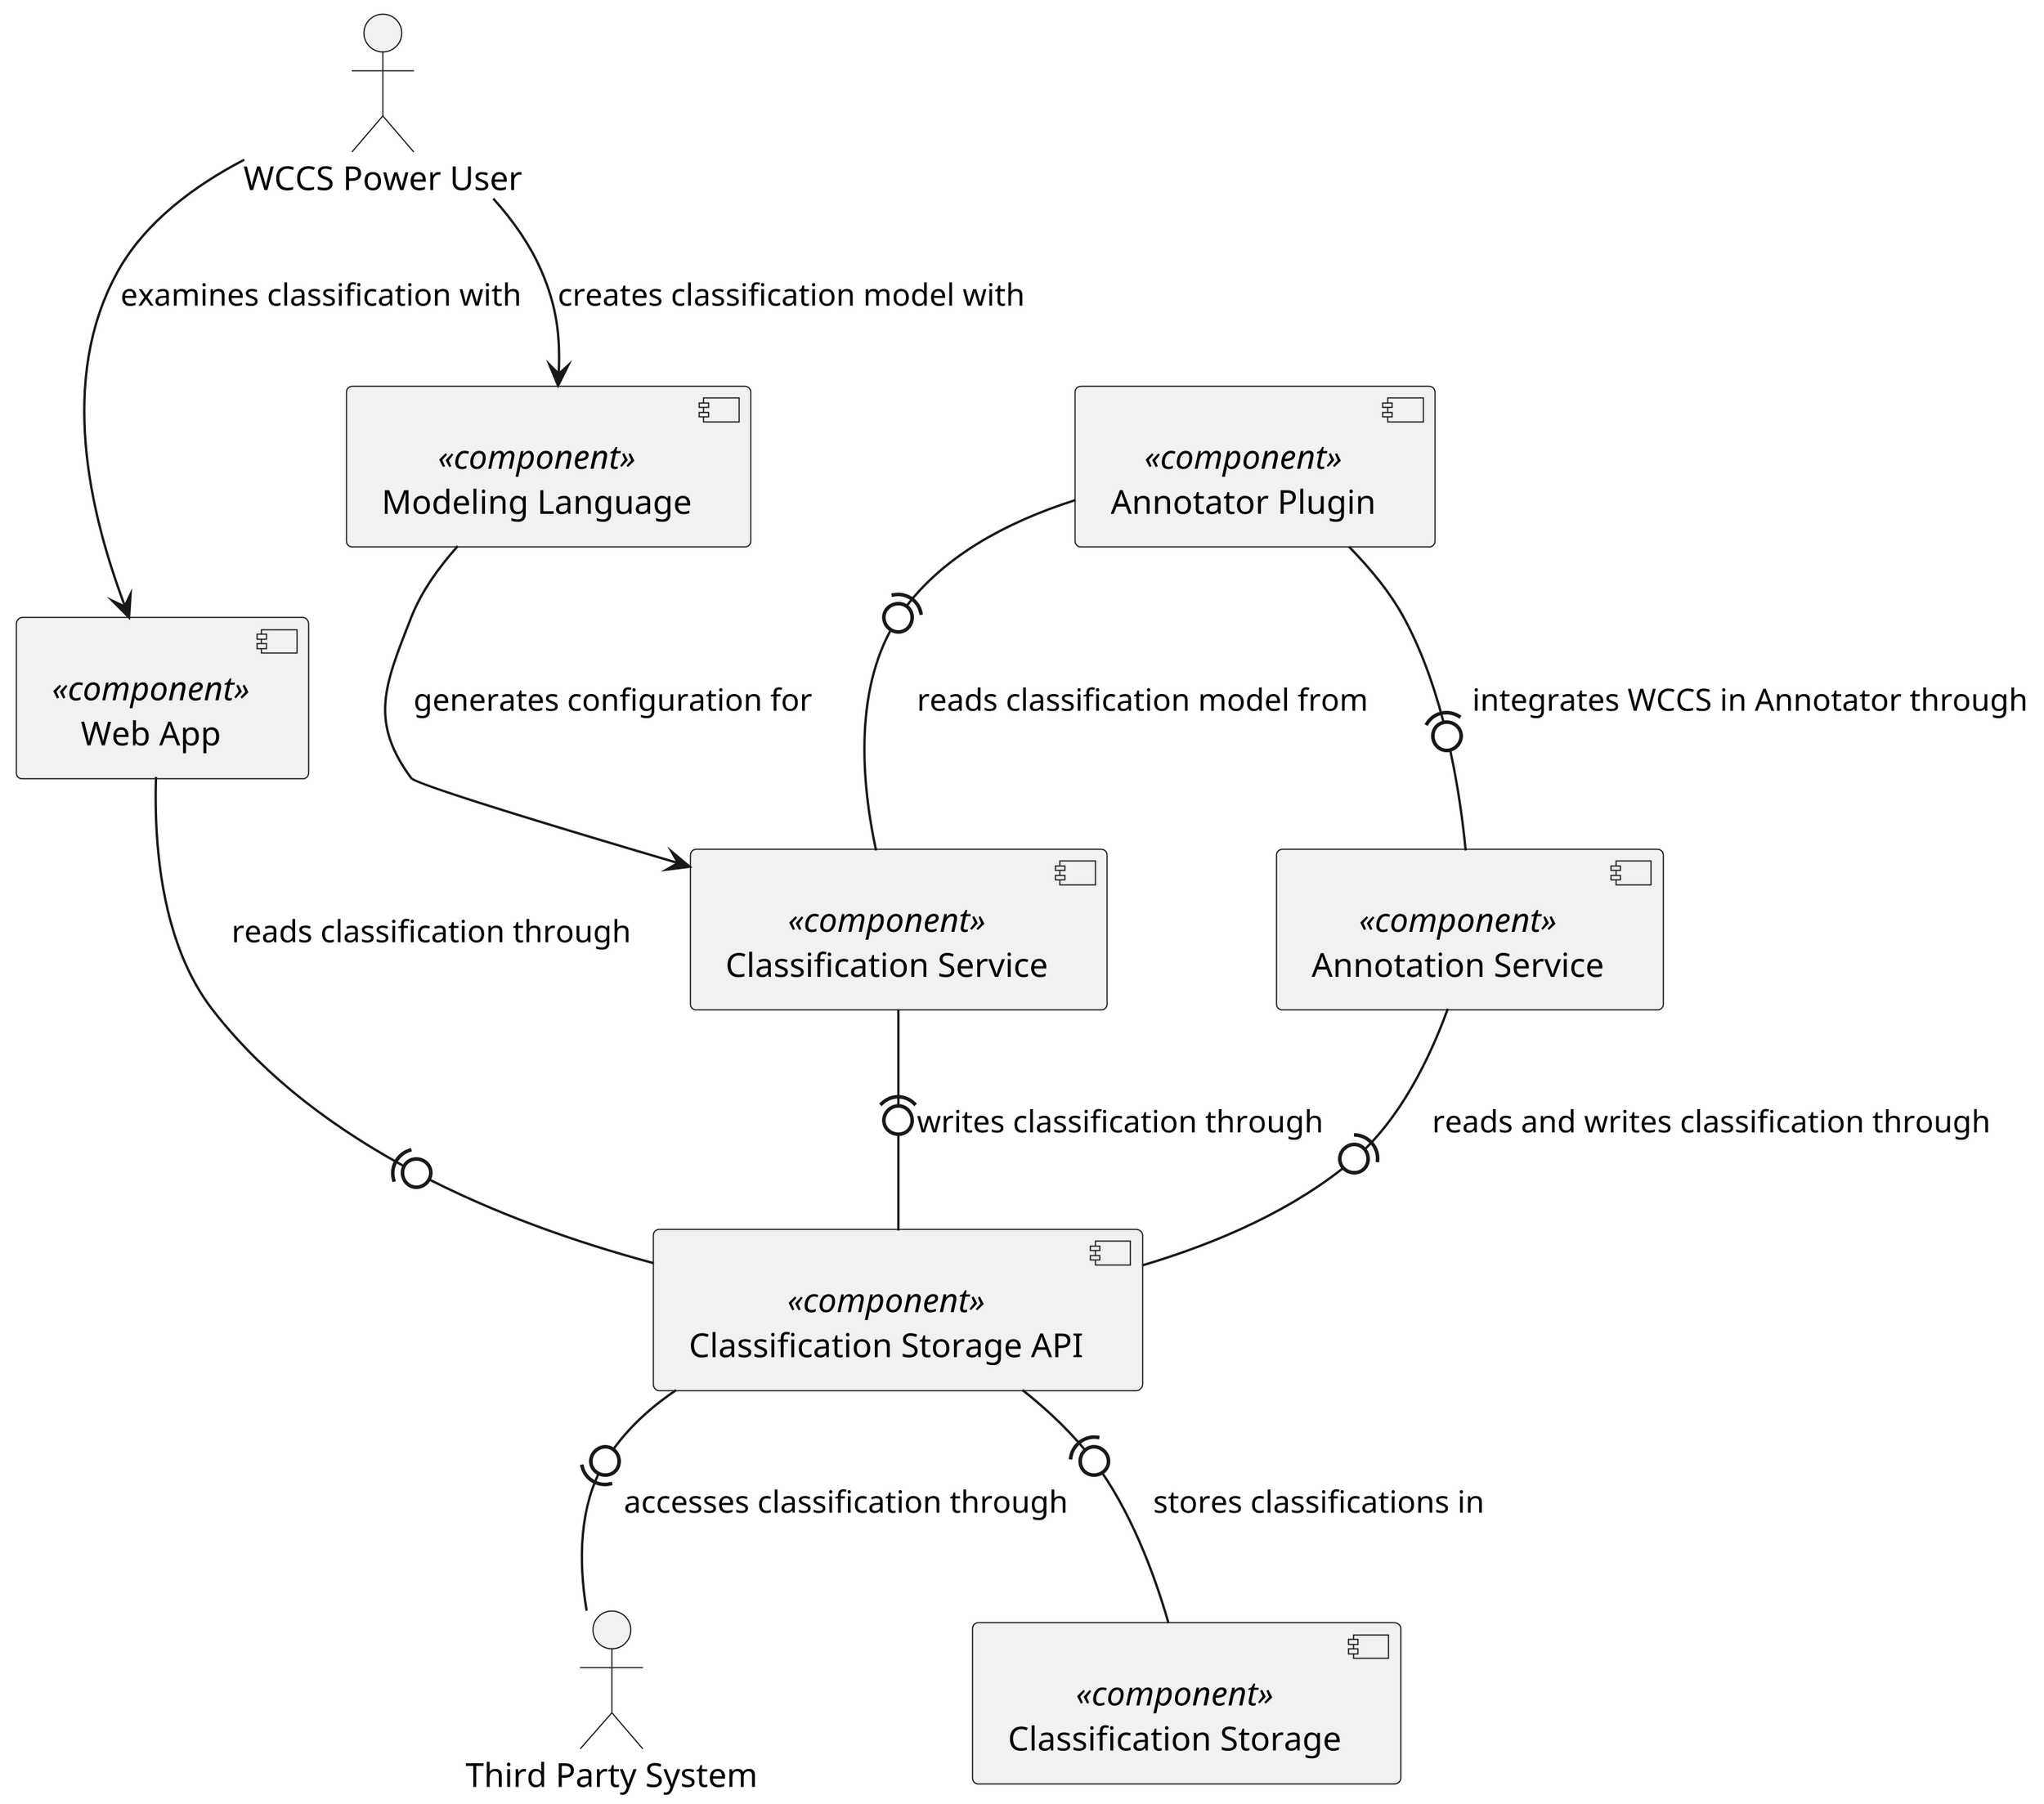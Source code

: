 @startuml
scale 3.25
skinparam componentStyle uml2

actor "WCCS Power User" as Admin
actor "Third Party System" as classification_processing_system

[Annotator Plugin] <<component>> as annotator_plugin
[Annotation Service] <<component>> as annotation_service
[Modeling Language] <<component>> as dsl
[Classification Service] <<component>> as classification_service
[Classification Storage API] <<component>> as classification_storage_api
[Classification Storage] <<component>> as classification_storage
[Web App] <<component>> as web_app

Admin --> web_app : examines classification with
Admin --> dsl : creates classification model with
annotation_service -(0- classification_storage_api : reads and writes classification through
annotator_plugin -(0- annotation_service : integrates WCCS in Annotator through
annotator_plugin -(0- classification_service : reads classification model from
classification_service -(0- classification_storage_api : writes classification through
classification_storage_api -(0- classification_storage : stores classifications in
classification_storage_api -0)- classification_processing_system  : accesses classification through
dsl --> classification_service : generates configuration for
web_app -(0- classification_storage_api : reads classification through
@enduml